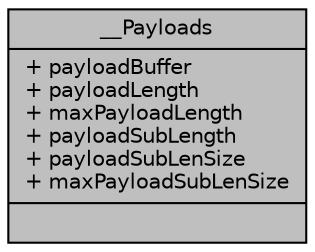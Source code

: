 digraph "__Payloads"
{
 // LATEX_PDF_SIZE
  edge [fontname="Helvetica",fontsize="10",labelfontname="Helvetica",labelfontsize="10"];
  node [fontname="Helvetica",fontsize="10",shape=record];
  Node1 [label="{__Payloads\n|+ payloadBuffer\l+ payloadLength\l+ maxPayloadLength\l+ payloadSubLength\l+ payloadSubLenSize\l+ maxPayloadSubLenSize\l|}",height=0.2,width=0.4,color="black", fillcolor="grey75", style="filled", fontcolor="black",tooltip=" "];
}
